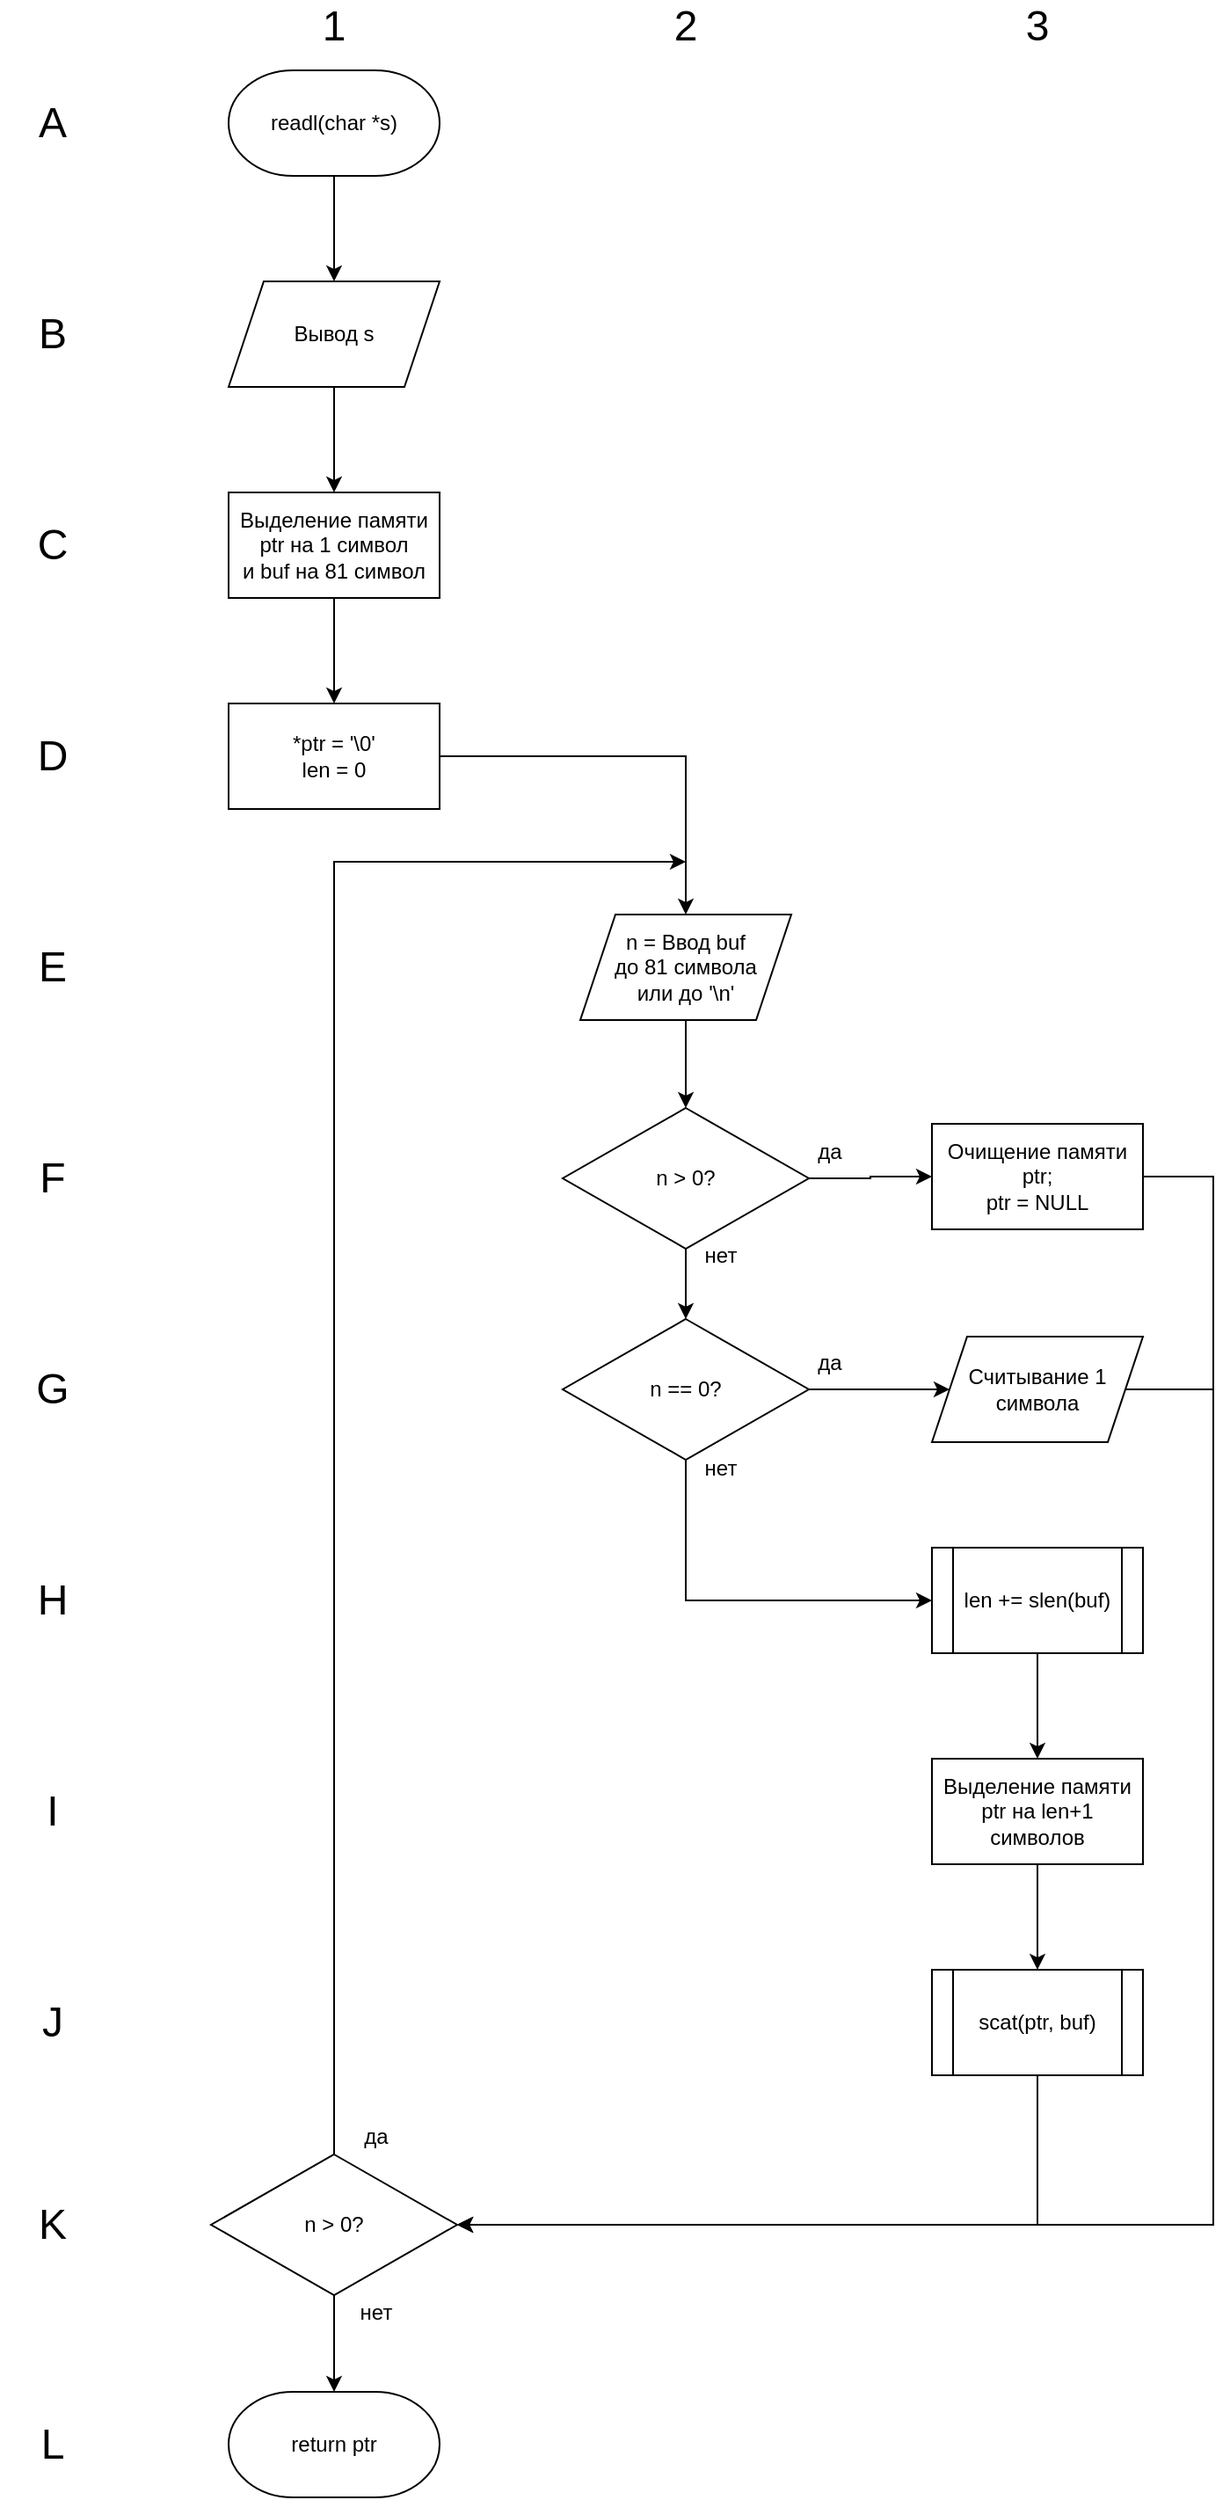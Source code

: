 <mxfile version="22.1.11" type="device">
  <diagram name="Страница — 1" id="ZZ2EfaBm7a6IDFJKJsze">
    <mxGraphModel dx="1787" dy="1056" grid="1" gridSize="10" guides="1" tooltips="1" connect="1" arrows="1" fold="1" page="1" pageScale="1" pageWidth="827" pageHeight="1169" math="0" shadow="0">
      <root>
        <mxCell id="0" />
        <mxCell id="1" parent="0" />
        <mxCell id="qhTMZGh4AH9Fs-Bt4C3k-1" value="return ptr" style="strokeWidth=1;html=1;shape=mxgraph.flowchart.terminator;whiteSpace=wrap;" parent="1" vertex="1">
          <mxGeometry x="300" y="1370" width="120" height="60" as="geometry" />
        </mxCell>
        <mxCell id="gV_0Cxts8DzmQKQQi6Z_-117" style="edgeStyle=orthogonalEdgeStyle;rounded=0;orthogonalLoop=1;jettySize=auto;html=1;" edge="1" parent="1" source="qhTMZGh4AH9Fs-Bt4C3k-5" target="gV_0Cxts8DzmQKQQi6Z_-116">
          <mxGeometry relative="1" as="geometry" />
        </mxCell>
        <mxCell id="gV_0Cxts8DzmQKQQi6Z_-119" style="edgeStyle=orthogonalEdgeStyle;rounded=0;orthogonalLoop=1;jettySize=auto;html=1;" edge="1" parent="1" source="qhTMZGh4AH9Fs-Bt4C3k-5" target="gV_0Cxts8DzmQKQQi6Z_-118">
          <mxGeometry relative="1" as="geometry" />
        </mxCell>
        <mxCell id="qhTMZGh4AH9Fs-Bt4C3k-5" value="n &amp;gt; 0?" style="rhombus;whiteSpace=wrap;html=1;" parent="1" vertex="1">
          <mxGeometry x="490" y="640" width="140" height="80" as="geometry" />
        </mxCell>
        <mxCell id="qhTMZGh4AH9Fs-Bt4C3k-15" value="да" style="text;html=1;strokeColor=none;fillColor=none;align=center;verticalAlign=middle;whiteSpace=wrap;rounded=0;" parent="1" vertex="1">
          <mxGeometry x="612" y="650" width="60" height="30" as="geometry" />
        </mxCell>
        <mxCell id="qhTMZGh4AH9Fs-Bt4C3k-16" value="нет" style="text;html=1;strokeColor=none;fillColor=none;align=center;verticalAlign=middle;whiteSpace=wrap;rounded=0;" parent="1" vertex="1">
          <mxGeometry x="550" y="709" width="60" height="30" as="geometry" />
        </mxCell>
        <mxCell id="qhTMZGh4AH9Fs-Bt4C3k-43" value="&lt;font style=&quot;font-size: 24px;&quot;&gt;1&lt;/font&gt;" style="text;html=1;strokeColor=none;fillColor=none;align=center;verticalAlign=middle;whiteSpace=wrap;rounded=0;" parent="1" vertex="1">
          <mxGeometry x="330" y="10" width="60" height="30" as="geometry" />
        </mxCell>
        <mxCell id="qhTMZGh4AH9Fs-Bt4C3k-44" value="&lt;font style=&quot;font-size: 24px;&quot;&gt;2&lt;/font&gt;" style="text;html=1;strokeColor=none;fillColor=none;align=center;verticalAlign=middle;whiteSpace=wrap;rounded=0;" parent="1" vertex="1">
          <mxGeometry x="530" y="10" width="60" height="30" as="geometry" />
        </mxCell>
        <mxCell id="qhTMZGh4AH9Fs-Bt4C3k-46" value="&lt;font style=&quot;font-size: 24px;&quot;&gt;A&lt;/font&gt;" style="text;html=1;strokeColor=none;fillColor=none;align=center;verticalAlign=middle;whiteSpace=wrap;rounded=0;" parent="1" vertex="1">
          <mxGeometry x="170" y="65" width="60" height="30" as="geometry" />
        </mxCell>
        <mxCell id="qhTMZGh4AH9Fs-Bt4C3k-47" value="&lt;font style=&quot;font-size: 24px;&quot;&gt;B&lt;/font&gt;" style="text;html=1;strokeColor=none;fillColor=none;align=center;verticalAlign=middle;whiteSpace=wrap;rounded=0;" parent="1" vertex="1">
          <mxGeometry x="170" y="185" width="60" height="30" as="geometry" />
        </mxCell>
        <mxCell id="qhTMZGh4AH9Fs-Bt4C3k-48" value="&lt;font style=&quot;font-size: 24px;&quot;&gt;C&lt;/font&gt;" style="text;html=1;strokeColor=none;fillColor=none;align=center;verticalAlign=middle;whiteSpace=wrap;rounded=0;" parent="1" vertex="1">
          <mxGeometry x="170" y="305" width="60" height="30" as="geometry" />
        </mxCell>
        <mxCell id="qhTMZGh4AH9Fs-Bt4C3k-49" value="&lt;font style=&quot;font-size: 24px;&quot;&gt;D&lt;/font&gt;" style="text;html=1;strokeColor=none;fillColor=none;align=center;verticalAlign=middle;whiteSpace=wrap;rounded=0;" parent="1" vertex="1">
          <mxGeometry x="170" y="425" width="60" height="30" as="geometry" />
        </mxCell>
        <mxCell id="gV_0Cxts8DzmQKQQi6Z_-49" value="&lt;font style=&quot;font-size: 24px;&quot;&gt;3&lt;/font&gt;" style="text;html=1;strokeColor=none;fillColor=none;align=center;verticalAlign=middle;whiteSpace=wrap;rounded=0;" vertex="1" parent="1">
          <mxGeometry x="730" y="10" width="60" height="30" as="geometry" />
        </mxCell>
        <mxCell id="gV_0Cxts8DzmQKQQi6Z_-97" value="&lt;font style=&quot;font-size: 24px;&quot;&gt;E&lt;/font&gt;" style="text;html=1;strokeColor=none;fillColor=none;align=center;verticalAlign=middle;whiteSpace=wrap;rounded=0;" vertex="1" parent="1">
          <mxGeometry x="170" y="545" width="60" height="30" as="geometry" />
        </mxCell>
        <mxCell id="gV_0Cxts8DzmQKQQi6Z_-98" value="&lt;font style=&quot;font-size: 24px;&quot;&gt;F&lt;/font&gt;" style="text;html=1;strokeColor=none;fillColor=none;align=center;verticalAlign=middle;whiteSpace=wrap;rounded=0;" vertex="1" parent="1">
          <mxGeometry x="170" y="665" width="60" height="30" as="geometry" />
        </mxCell>
        <mxCell id="gV_0Cxts8DzmQKQQi6Z_-99" value="&lt;font style=&quot;font-size: 24px;&quot;&gt;G&lt;/font&gt;" style="text;html=1;strokeColor=none;fillColor=none;align=center;verticalAlign=middle;whiteSpace=wrap;rounded=0;" vertex="1" parent="1">
          <mxGeometry x="170" y="785" width="60" height="30" as="geometry" />
        </mxCell>
        <mxCell id="gV_0Cxts8DzmQKQQi6Z_-100" value="&lt;font style=&quot;font-size: 24px;&quot;&gt;H&lt;/font&gt;" style="text;html=1;strokeColor=none;fillColor=none;align=center;verticalAlign=middle;whiteSpace=wrap;rounded=0;" vertex="1" parent="1">
          <mxGeometry x="170" y="905" width="60" height="30" as="geometry" />
        </mxCell>
        <mxCell id="gV_0Cxts8DzmQKQQi6Z_-101" value="&lt;font style=&quot;font-size: 24px;&quot;&gt;I&lt;/font&gt;" style="text;html=1;strokeColor=none;fillColor=none;align=center;verticalAlign=middle;whiteSpace=wrap;rounded=0;" vertex="1" parent="1">
          <mxGeometry x="170" y="1025" width="60" height="30" as="geometry" />
        </mxCell>
        <mxCell id="gV_0Cxts8DzmQKQQi6Z_-102" value="&lt;font style=&quot;font-size: 24px;&quot;&gt;J&lt;/font&gt;" style="text;html=1;strokeColor=none;fillColor=none;align=center;verticalAlign=middle;whiteSpace=wrap;rounded=0;" vertex="1" parent="1">
          <mxGeometry x="170" y="1145" width="60" height="30" as="geometry" />
        </mxCell>
        <mxCell id="gV_0Cxts8DzmQKQQi6Z_-103" value="&lt;font style=&quot;font-size: 24px;&quot;&gt;K&lt;/font&gt;" style="text;html=1;strokeColor=none;fillColor=none;align=center;verticalAlign=middle;whiteSpace=wrap;rounded=0;" vertex="1" parent="1">
          <mxGeometry x="170" y="1260" width="60" height="30" as="geometry" />
        </mxCell>
        <mxCell id="gV_0Cxts8DzmQKQQi6Z_-104" value="&lt;font style=&quot;font-size: 24px;&quot;&gt;L&lt;/font&gt;" style="text;html=1;strokeColor=none;fillColor=none;align=center;verticalAlign=middle;whiteSpace=wrap;rounded=0;" vertex="1" parent="1">
          <mxGeometry x="170" y="1385" width="60" height="30" as="geometry" />
        </mxCell>
        <mxCell id="gV_0Cxts8DzmQKQQi6Z_-112" value="" style="edgeStyle=orthogonalEdgeStyle;rounded=0;orthogonalLoop=1;jettySize=auto;html=1;" edge="1" parent="1" source="gV_0Cxts8DzmQKQQi6Z_-105" target="gV_0Cxts8DzmQKQQi6Z_-107">
          <mxGeometry relative="1" as="geometry" />
        </mxCell>
        <mxCell id="gV_0Cxts8DzmQKQQi6Z_-105" value="Вывод s" style="shape=parallelogram;perimeter=parallelogramPerimeter;whiteSpace=wrap;html=1;fixedSize=1;" vertex="1" parent="1">
          <mxGeometry x="300" y="170" width="120" height="60" as="geometry" />
        </mxCell>
        <mxCell id="gV_0Cxts8DzmQKQQi6Z_-109" value="" style="edgeStyle=orthogonalEdgeStyle;rounded=0;orthogonalLoop=1;jettySize=auto;html=1;" edge="1" parent="1" source="gV_0Cxts8DzmQKQQi6Z_-107" target="gV_0Cxts8DzmQKQQi6Z_-108">
          <mxGeometry relative="1" as="geometry" />
        </mxCell>
        <mxCell id="gV_0Cxts8DzmQKQQi6Z_-107" value="Выделение памяти ptr на 1 символ&lt;br&gt;и buf на 81 символ" style="rounded=0;whiteSpace=wrap;html=1;" vertex="1" parent="1">
          <mxGeometry x="300" y="290" width="120" height="60" as="geometry" />
        </mxCell>
        <mxCell id="gV_0Cxts8DzmQKQQi6Z_-114" style="edgeStyle=orthogonalEdgeStyle;rounded=0;orthogonalLoop=1;jettySize=auto;html=1;" edge="1" parent="1" source="gV_0Cxts8DzmQKQQi6Z_-108" target="gV_0Cxts8DzmQKQQi6Z_-113">
          <mxGeometry relative="1" as="geometry" />
        </mxCell>
        <mxCell id="gV_0Cxts8DzmQKQQi6Z_-108" value="*ptr = &#39;\0&#39;&lt;br&gt;len = 0" style="rounded=0;whiteSpace=wrap;html=1;" vertex="1" parent="1">
          <mxGeometry x="300" y="410" width="120" height="60" as="geometry" />
        </mxCell>
        <mxCell id="gV_0Cxts8DzmQKQQi6Z_-115" style="edgeStyle=orthogonalEdgeStyle;rounded=0;orthogonalLoop=1;jettySize=auto;html=1;" edge="1" parent="1" source="gV_0Cxts8DzmQKQQi6Z_-113" target="qhTMZGh4AH9Fs-Bt4C3k-5">
          <mxGeometry relative="1" as="geometry" />
        </mxCell>
        <mxCell id="gV_0Cxts8DzmQKQQi6Z_-113" value="n = Ввод buf&lt;br&gt;до 81 символа&lt;br&gt;или до &#39;\n&#39;" style="shape=parallelogram;perimeter=parallelogramPerimeter;whiteSpace=wrap;html=1;fixedSize=1;" vertex="1" parent="1">
          <mxGeometry x="500" y="530" width="120" height="60" as="geometry" />
        </mxCell>
        <mxCell id="gV_0Cxts8DzmQKQQi6Z_-135" style="edgeStyle=orthogonalEdgeStyle;rounded=0;orthogonalLoop=1;jettySize=auto;html=1;" edge="1" parent="1" source="gV_0Cxts8DzmQKQQi6Z_-116" target="gV_0Cxts8DzmQKQQi6Z_-130">
          <mxGeometry relative="1" as="geometry">
            <Array as="points">
              <mxPoint x="860" y="679" />
              <mxPoint x="860" y="1275" />
            </Array>
          </mxGeometry>
        </mxCell>
        <mxCell id="gV_0Cxts8DzmQKQQi6Z_-116" value="Очищение памяти ptr;&lt;br&gt;ptr = NULL" style="rounded=0;whiteSpace=wrap;html=1;" vertex="1" parent="1">
          <mxGeometry x="700" y="649" width="120" height="60" as="geometry" />
        </mxCell>
        <mxCell id="gV_0Cxts8DzmQKQQi6Z_-121" value="" style="edgeStyle=orthogonalEdgeStyle;rounded=0;orthogonalLoop=1;jettySize=auto;html=1;" edge="1" parent="1" source="gV_0Cxts8DzmQKQQi6Z_-118" target="gV_0Cxts8DzmQKQQi6Z_-120">
          <mxGeometry relative="1" as="geometry" />
        </mxCell>
        <mxCell id="gV_0Cxts8DzmQKQQi6Z_-132" style="edgeStyle=orthogonalEdgeStyle;rounded=0;orthogonalLoop=1;jettySize=auto;html=1;" edge="1" parent="1" source="gV_0Cxts8DzmQKQQi6Z_-118" target="gV_0Cxts8DzmQKQQi6Z_-125">
          <mxGeometry relative="1" as="geometry">
            <Array as="points">
              <mxPoint x="560" y="920" />
            </Array>
          </mxGeometry>
        </mxCell>
        <mxCell id="gV_0Cxts8DzmQKQQi6Z_-118" value="n == 0?" style="rhombus;whiteSpace=wrap;html=1;" vertex="1" parent="1">
          <mxGeometry x="490" y="760" width="140" height="80" as="geometry" />
        </mxCell>
        <mxCell id="gV_0Cxts8DzmQKQQi6Z_-134" style="edgeStyle=orthogonalEdgeStyle;rounded=0;orthogonalLoop=1;jettySize=auto;html=1;" edge="1" parent="1" source="gV_0Cxts8DzmQKQQi6Z_-120" target="gV_0Cxts8DzmQKQQi6Z_-130">
          <mxGeometry relative="1" as="geometry">
            <Array as="points">
              <mxPoint x="860" y="800" />
              <mxPoint x="860" y="1275" />
            </Array>
          </mxGeometry>
        </mxCell>
        <mxCell id="gV_0Cxts8DzmQKQQi6Z_-120" value="Считывание 1 символа" style="shape=parallelogram;perimeter=parallelogramPerimeter;whiteSpace=wrap;html=1;fixedSize=1;" vertex="1" parent="1">
          <mxGeometry x="700" y="770" width="120" height="60" as="geometry" />
        </mxCell>
        <mxCell id="gV_0Cxts8DzmQKQQi6Z_-129" value="" style="edgeStyle=orthogonalEdgeStyle;rounded=0;orthogonalLoop=1;jettySize=auto;html=1;" edge="1" parent="1" source="gV_0Cxts8DzmQKQQi6Z_-123" target="gV_0Cxts8DzmQKQQi6Z_-126">
          <mxGeometry relative="1" as="geometry" />
        </mxCell>
        <mxCell id="gV_0Cxts8DzmQKQQi6Z_-123" value="Выделение памяти ptr на len+1 символов" style="rounded=0;whiteSpace=wrap;html=1;" vertex="1" parent="1">
          <mxGeometry x="700" y="1010" width="120" height="60" as="geometry" />
        </mxCell>
        <mxCell id="gV_0Cxts8DzmQKQQi6Z_-128" style="edgeStyle=orthogonalEdgeStyle;rounded=0;orthogonalLoop=1;jettySize=auto;html=1;" edge="1" parent="1" source="gV_0Cxts8DzmQKQQi6Z_-125" target="gV_0Cxts8DzmQKQQi6Z_-123">
          <mxGeometry relative="1" as="geometry" />
        </mxCell>
        <mxCell id="gV_0Cxts8DzmQKQQi6Z_-125" value="len += slen(buf)" style="shape=process;whiteSpace=wrap;html=1;backgroundOutline=1;" vertex="1" parent="1">
          <mxGeometry x="700" y="890" width="120" height="60" as="geometry" />
        </mxCell>
        <mxCell id="gV_0Cxts8DzmQKQQi6Z_-133" style="edgeStyle=orthogonalEdgeStyle;rounded=0;orthogonalLoop=1;jettySize=auto;html=1;" edge="1" parent="1" source="gV_0Cxts8DzmQKQQi6Z_-126" target="gV_0Cxts8DzmQKQQi6Z_-130">
          <mxGeometry relative="1" as="geometry">
            <Array as="points">
              <mxPoint x="760" y="1275" />
            </Array>
          </mxGeometry>
        </mxCell>
        <mxCell id="gV_0Cxts8DzmQKQQi6Z_-126" value="scat(ptr, buf)" style="shape=process;whiteSpace=wrap;html=1;backgroundOutline=1;" vertex="1" parent="1">
          <mxGeometry x="700" y="1130" width="120" height="60" as="geometry" />
        </mxCell>
        <mxCell id="gV_0Cxts8DzmQKQQi6Z_-137" style="edgeStyle=orthogonalEdgeStyle;rounded=0;orthogonalLoop=1;jettySize=auto;html=1;" edge="1" parent="1" source="gV_0Cxts8DzmQKQQi6Z_-130">
          <mxGeometry relative="1" as="geometry">
            <mxPoint x="560" y="500" as="targetPoint" />
            <Array as="points">
              <mxPoint x="360" y="500" />
            </Array>
          </mxGeometry>
        </mxCell>
        <mxCell id="gV_0Cxts8DzmQKQQi6Z_-138" value="" style="edgeStyle=orthogonalEdgeStyle;rounded=0;orthogonalLoop=1;jettySize=auto;html=1;" edge="1" parent="1" source="gV_0Cxts8DzmQKQQi6Z_-130" target="qhTMZGh4AH9Fs-Bt4C3k-1">
          <mxGeometry relative="1" as="geometry" />
        </mxCell>
        <mxCell id="gV_0Cxts8DzmQKQQi6Z_-130" value="n &amp;gt; 0?" style="rhombus;whiteSpace=wrap;html=1;" vertex="1" parent="1">
          <mxGeometry x="290" y="1235" width="140" height="80" as="geometry" />
        </mxCell>
        <mxCell id="gV_0Cxts8DzmQKQQi6Z_-139" value="да" style="text;html=1;strokeColor=none;fillColor=none;align=center;verticalAlign=middle;whiteSpace=wrap;rounded=0;" vertex="1" parent="1">
          <mxGeometry x="612" y="770" width="60" height="30" as="geometry" />
        </mxCell>
        <mxCell id="gV_0Cxts8DzmQKQQi6Z_-140" value="нет" style="text;html=1;strokeColor=none;fillColor=none;align=center;verticalAlign=middle;whiteSpace=wrap;rounded=0;" vertex="1" parent="1">
          <mxGeometry x="550" y="830" width="60" height="30" as="geometry" />
        </mxCell>
        <mxCell id="gV_0Cxts8DzmQKQQi6Z_-141" value="нет" style="text;html=1;strokeColor=none;fillColor=none;align=center;verticalAlign=middle;whiteSpace=wrap;rounded=0;" vertex="1" parent="1">
          <mxGeometry x="354" y="1310" width="60" height="30" as="geometry" />
        </mxCell>
        <mxCell id="gV_0Cxts8DzmQKQQi6Z_-142" value="да" style="text;html=1;strokeColor=none;fillColor=none;align=center;verticalAlign=middle;whiteSpace=wrap;rounded=0;" vertex="1" parent="1">
          <mxGeometry x="354" y="1210" width="60" height="30" as="geometry" />
        </mxCell>
        <mxCell id="gV_0Cxts8DzmQKQQi6Z_-145" value="" style="edgeStyle=orthogonalEdgeStyle;rounded=0;orthogonalLoop=1;jettySize=auto;html=1;" edge="1" parent="1" source="gV_0Cxts8DzmQKQQi6Z_-144" target="gV_0Cxts8DzmQKQQi6Z_-105">
          <mxGeometry relative="1" as="geometry" />
        </mxCell>
        <mxCell id="gV_0Cxts8DzmQKQQi6Z_-144" value="readl(char *s)" style="strokeWidth=1;html=1;shape=mxgraph.flowchart.terminator;whiteSpace=wrap;" vertex="1" parent="1">
          <mxGeometry x="300" y="50" width="120" height="60" as="geometry" />
        </mxCell>
      </root>
    </mxGraphModel>
  </diagram>
</mxfile>
